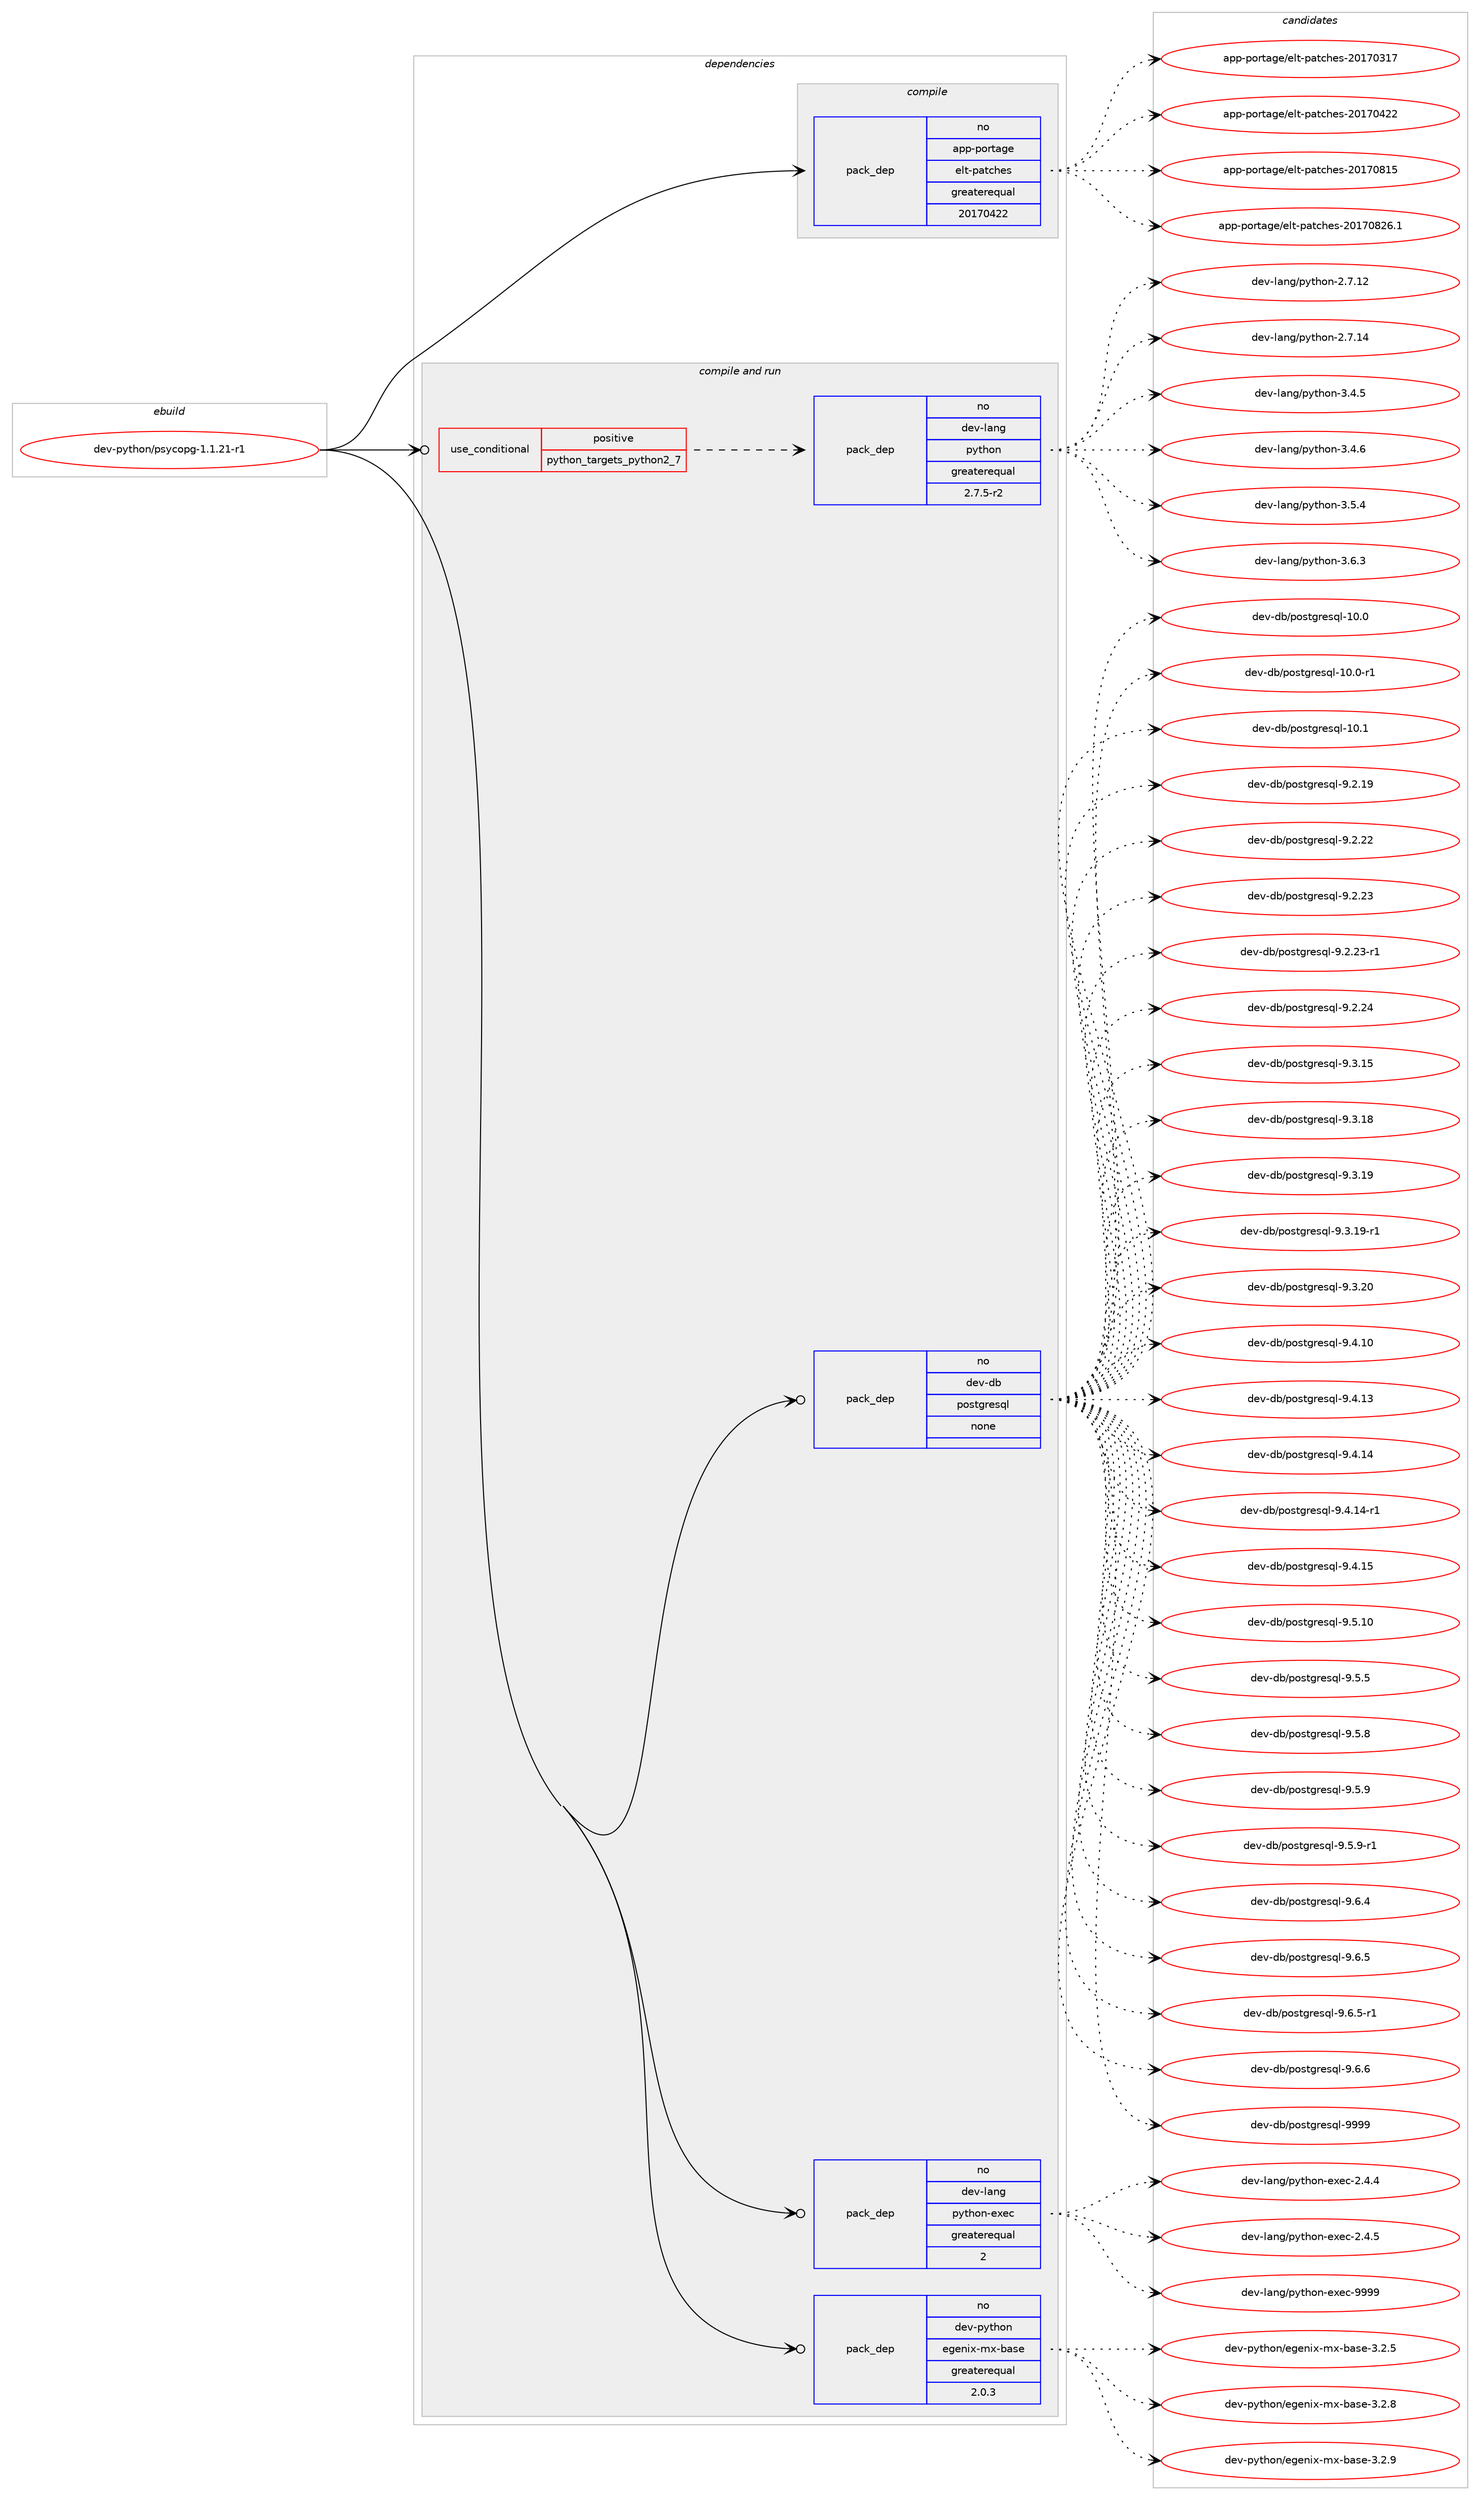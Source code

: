 digraph prolog {

# *************
# Graph options
# *************

newrank=true;
concentrate=true;
compound=true;
graph [rankdir=LR,fontname=Helvetica,fontsize=10,ranksep=1.5];#, ranksep=2.5, nodesep=0.2];
edge  [arrowhead=vee];
node  [fontname=Helvetica,fontsize=10];

# **********
# The ebuild
# **********

subgraph cluster_leftcol {
color=gray;
rank=same;
label=<<i>ebuild</i>>;
id [label="dev-python/psycopg-1.1.21-r1", color=red, width=4, href="../dev-python/psycopg-1.1.21-r1.svg"];
}

# ****************
# The dependencies
# ****************

subgraph cluster_midcol {
color=gray;
label=<<i>dependencies</i>>;
subgraph cluster_compile {
fillcolor="#eeeeee";
style=filled;
label=<<i>compile</i>>;
subgraph pack132597 {
dependency174153 [label=<<TABLE BORDER="0" CELLBORDER="1" CELLSPACING="0" CELLPADDING="4" WIDTH="220"><TR><TD ROWSPAN="6" CELLPADDING="30">pack_dep</TD></TR><TR><TD WIDTH="110">no</TD></TR><TR><TD>app-portage</TD></TR><TR><TD>elt-patches</TD></TR><TR><TD>greaterequal</TD></TR><TR><TD>20170422</TD></TR></TABLE>>, shape=none, color=blue];
}
id:e -> dependency174153:w [weight=20,style="solid",arrowhead="vee"];
}
subgraph cluster_compileandrun {
fillcolor="#eeeeee";
style=filled;
label=<<i>compile and run</i>>;
subgraph cond37647 {
dependency174154 [label=<<TABLE BORDER="0" CELLBORDER="1" CELLSPACING="0" CELLPADDING="4"><TR><TD ROWSPAN="3" CELLPADDING="10">use_conditional</TD></TR><TR><TD>positive</TD></TR><TR><TD>python_targets_python2_7</TD></TR></TABLE>>, shape=none, color=red];
subgraph pack132598 {
dependency174155 [label=<<TABLE BORDER="0" CELLBORDER="1" CELLSPACING="0" CELLPADDING="4" WIDTH="220"><TR><TD ROWSPAN="6" CELLPADDING="30">pack_dep</TD></TR><TR><TD WIDTH="110">no</TD></TR><TR><TD>dev-lang</TD></TR><TR><TD>python</TD></TR><TR><TD>greaterequal</TD></TR><TR><TD>2.7.5-r2</TD></TR></TABLE>>, shape=none, color=blue];
}
dependency174154:e -> dependency174155:w [weight=20,style="dashed",arrowhead="vee"];
}
id:e -> dependency174154:w [weight=20,style="solid",arrowhead="odotvee"];
subgraph pack132599 {
dependency174156 [label=<<TABLE BORDER="0" CELLBORDER="1" CELLSPACING="0" CELLPADDING="4" WIDTH="220"><TR><TD ROWSPAN="6" CELLPADDING="30">pack_dep</TD></TR><TR><TD WIDTH="110">no</TD></TR><TR><TD>dev-db</TD></TR><TR><TD>postgresql</TD></TR><TR><TD>none</TD></TR><TR><TD></TD></TR></TABLE>>, shape=none, color=blue];
}
id:e -> dependency174156:w [weight=20,style="solid",arrowhead="odotvee"];
subgraph pack132600 {
dependency174157 [label=<<TABLE BORDER="0" CELLBORDER="1" CELLSPACING="0" CELLPADDING="4" WIDTH="220"><TR><TD ROWSPAN="6" CELLPADDING="30">pack_dep</TD></TR><TR><TD WIDTH="110">no</TD></TR><TR><TD>dev-lang</TD></TR><TR><TD>python-exec</TD></TR><TR><TD>greaterequal</TD></TR><TR><TD>2</TD></TR></TABLE>>, shape=none, color=blue];
}
id:e -> dependency174157:w [weight=20,style="solid",arrowhead="odotvee"];
subgraph pack132601 {
dependency174158 [label=<<TABLE BORDER="0" CELLBORDER="1" CELLSPACING="0" CELLPADDING="4" WIDTH="220"><TR><TD ROWSPAN="6" CELLPADDING="30">pack_dep</TD></TR><TR><TD WIDTH="110">no</TD></TR><TR><TD>dev-python</TD></TR><TR><TD>egenix-mx-base</TD></TR><TR><TD>greaterequal</TD></TR><TR><TD>2.0.3</TD></TR></TABLE>>, shape=none, color=blue];
}
id:e -> dependency174158:w [weight=20,style="solid",arrowhead="odotvee"];
}
subgraph cluster_run {
fillcolor="#eeeeee";
style=filled;
label=<<i>run</i>>;
}
}

# **************
# The candidates
# **************

subgraph cluster_choices {
rank=same;
color=gray;
label=<<i>candidates</i>>;

subgraph choice132597 {
color=black;
nodesep=1;
choice97112112451121111141169710310147101108116451129711699104101115455048495548514955 [label="app-portage/elt-patches-20170317", color=red, width=4,href="../app-portage/elt-patches-20170317.svg"];
choice97112112451121111141169710310147101108116451129711699104101115455048495548525050 [label="app-portage/elt-patches-20170422", color=red, width=4,href="../app-portage/elt-patches-20170422.svg"];
choice97112112451121111141169710310147101108116451129711699104101115455048495548564953 [label="app-portage/elt-patches-20170815", color=red, width=4,href="../app-portage/elt-patches-20170815.svg"];
choice971121124511211111411697103101471011081164511297116991041011154550484955485650544649 [label="app-portage/elt-patches-20170826.1", color=red, width=4,href="../app-portage/elt-patches-20170826.1.svg"];
dependency174153:e -> choice97112112451121111141169710310147101108116451129711699104101115455048495548514955:w [style=dotted,weight="100"];
dependency174153:e -> choice97112112451121111141169710310147101108116451129711699104101115455048495548525050:w [style=dotted,weight="100"];
dependency174153:e -> choice97112112451121111141169710310147101108116451129711699104101115455048495548564953:w [style=dotted,weight="100"];
dependency174153:e -> choice971121124511211111411697103101471011081164511297116991041011154550484955485650544649:w [style=dotted,weight="100"];
}
subgraph choice132598 {
color=black;
nodesep=1;
choice10010111845108971101034711212111610411111045504655464950 [label="dev-lang/python-2.7.12", color=red, width=4,href="../dev-lang/python-2.7.12.svg"];
choice10010111845108971101034711212111610411111045504655464952 [label="dev-lang/python-2.7.14", color=red, width=4,href="../dev-lang/python-2.7.14.svg"];
choice100101118451089711010347112121116104111110455146524653 [label="dev-lang/python-3.4.5", color=red, width=4,href="../dev-lang/python-3.4.5.svg"];
choice100101118451089711010347112121116104111110455146524654 [label="dev-lang/python-3.4.6", color=red, width=4,href="../dev-lang/python-3.4.6.svg"];
choice100101118451089711010347112121116104111110455146534652 [label="dev-lang/python-3.5.4", color=red, width=4,href="../dev-lang/python-3.5.4.svg"];
choice100101118451089711010347112121116104111110455146544651 [label="dev-lang/python-3.6.3", color=red, width=4,href="../dev-lang/python-3.6.3.svg"];
dependency174155:e -> choice10010111845108971101034711212111610411111045504655464950:w [style=dotted,weight="100"];
dependency174155:e -> choice10010111845108971101034711212111610411111045504655464952:w [style=dotted,weight="100"];
dependency174155:e -> choice100101118451089711010347112121116104111110455146524653:w [style=dotted,weight="100"];
dependency174155:e -> choice100101118451089711010347112121116104111110455146524654:w [style=dotted,weight="100"];
dependency174155:e -> choice100101118451089711010347112121116104111110455146534652:w [style=dotted,weight="100"];
dependency174155:e -> choice100101118451089711010347112121116104111110455146544651:w [style=dotted,weight="100"];
}
subgraph choice132599 {
color=black;
nodesep=1;
choice1001011184510098471121111151161031141011151131084549484648 [label="dev-db/postgresql-10.0", color=red, width=4,href="../dev-db/postgresql-10.0.svg"];
choice10010111845100984711211111511610311410111511310845494846484511449 [label="dev-db/postgresql-10.0-r1", color=red, width=4,href="../dev-db/postgresql-10.0-r1.svg"];
choice1001011184510098471121111151161031141011151131084549484649 [label="dev-db/postgresql-10.1", color=red, width=4,href="../dev-db/postgresql-10.1.svg"];
choice10010111845100984711211111511610311410111511310845574650464957 [label="dev-db/postgresql-9.2.19", color=red, width=4,href="../dev-db/postgresql-9.2.19.svg"];
choice10010111845100984711211111511610311410111511310845574650465050 [label="dev-db/postgresql-9.2.22", color=red, width=4,href="../dev-db/postgresql-9.2.22.svg"];
choice10010111845100984711211111511610311410111511310845574650465051 [label="dev-db/postgresql-9.2.23", color=red, width=4,href="../dev-db/postgresql-9.2.23.svg"];
choice100101118451009847112111115116103114101115113108455746504650514511449 [label="dev-db/postgresql-9.2.23-r1", color=red, width=4,href="../dev-db/postgresql-9.2.23-r1.svg"];
choice10010111845100984711211111511610311410111511310845574650465052 [label="dev-db/postgresql-9.2.24", color=red, width=4,href="../dev-db/postgresql-9.2.24.svg"];
choice10010111845100984711211111511610311410111511310845574651464953 [label="dev-db/postgresql-9.3.15", color=red, width=4,href="../dev-db/postgresql-9.3.15.svg"];
choice10010111845100984711211111511610311410111511310845574651464956 [label="dev-db/postgresql-9.3.18", color=red, width=4,href="../dev-db/postgresql-9.3.18.svg"];
choice10010111845100984711211111511610311410111511310845574651464957 [label="dev-db/postgresql-9.3.19", color=red, width=4,href="../dev-db/postgresql-9.3.19.svg"];
choice100101118451009847112111115116103114101115113108455746514649574511449 [label="dev-db/postgresql-9.3.19-r1", color=red, width=4,href="../dev-db/postgresql-9.3.19-r1.svg"];
choice10010111845100984711211111511610311410111511310845574651465048 [label="dev-db/postgresql-9.3.20", color=red, width=4,href="../dev-db/postgresql-9.3.20.svg"];
choice10010111845100984711211111511610311410111511310845574652464948 [label="dev-db/postgresql-9.4.10", color=red, width=4,href="../dev-db/postgresql-9.4.10.svg"];
choice10010111845100984711211111511610311410111511310845574652464951 [label="dev-db/postgresql-9.4.13", color=red, width=4,href="../dev-db/postgresql-9.4.13.svg"];
choice10010111845100984711211111511610311410111511310845574652464952 [label="dev-db/postgresql-9.4.14", color=red, width=4,href="../dev-db/postgresql-9.4.14.svg"];
choice100101118451009847112111115116103114101115113108455746524649524511449 [label="dev-db/postgresql-9.4.14-r1", color=red, width=4,href="../dev-db/postgresql-9.4.14-r1.svg"];
choice10010111845100984711211111511610311410111511310845574652464953 [label="dev-db/postgresql-9.4.15", color=red, width=4,href="../dev-db/postgresql-9.4.15.svg"];
choice10010111845100984711211111511610311410111511310845574653464948 [label="dev-db/postgresql-9.5.10", color=red, width=4,href="../dev-db/postgresql-9.5.10.svg"];
choice100101118451009847112111115116103114101115113108455746534653 [label="dev-db/postgresql-9.5.5", color=red, width=4,href="../dev-db/postgresql-9.5.5.svg"];
choice100101118451009847112111115116103114101115113108455746534656 [label="dev-db/postgresql-9.5.8", color=red, width=4,href="../dev-db/postgresql-9.5.8.svg"];
choice100101118451009847112111115116103114101115113108455746534657 [label="dev-db/postgresql-9.5.9", color=red, width=4,href="../dev-db/postgresql-9.5.9.svg"];
choice1001011184510098471121111151161031141011151131084557465346574511449 [label="dev-db/postgresql-9.5.9-r1", color=red, width=4,href="../dev-db/postgresql-9.5.9-r1.svg"];
choice100101118451009847112111115116103114101115113108455746544652 [label="dev-db/postgresql-9.6.4", color=red, width=4,href="../dev-db/postgresql-9.6.4.svg"];
choice100101118451009847112111115116103114101115113108455746544653 [label="dev-db/postgresql-9.6.5", color=red, width=4,href="../dev-db/postgresql-9.6.5.svg"];
choice1001011184510098471121111151161031141011151131084557465446534511449 [label="dev-db/postgresql-9.6.5-r1", color=red, width=4,href="../dev-db/postgresql-9.6.5-r1.svg"];
choice100101118451009847112111115116103114101115113108455746544654 [label="dev-db/postgresql-9.6.6", color=red, width=4,href="../dev-db/postgresql-9.6.6.svg"];
choice1001011184510098471121111151161031141011151131084557575757 [label="dev-db/postgresql-9999", color=red, width=4,href="../dev-db/postgresql-9999.svg"];
dependency174156:e -> choice1001011184510098471121111151161031141011151131084549484648:w [style=dotted,weight="100"];
dependency174156:e -> choice10010111845100984711211111511610311410111511310845494846484511449:w [style=dotted,weight="100"];
dependency174156:e -> choice1001011184510098471121111151161031141011151131084549484649:w [style=dotted,weight="100"];
dependency174156:e -> choice10010111845100984711211111511610311410111511310845574650464957:w [style=dotted,weight="100"];
dependency174156:e -> choice10010111845100984711211111511610311410111511310845574650465050:w [style=dotted,weight="100"];
dependency174156:e -> choice10010111845100984711211111511610311410111511310845574650465051:w [style=dotted,weight="100"];
dependency174156:e -> choice100101118451009847112111115116103114101115113108455746504650514511449:w [style=dotted,weight="100"];
dependency174156:e -> choice10010111845100984711211111511610311410111511310845574650465052:w [style=dotted,weight="100"];
dependency174156:e -> choice10010111845100984711211111511610311410111511310845574651464953:w [style=dotted,weight="100"];
dependency174156:e -> choice10010111845100984711211111511610311410111511310845574651464956:w [style=dotted,weight="100"];
dependency174156:e -> choice10010111845100984711211111511610311410111511310845574651464957:w [style=dotted,weight="100"];
dependency174156:e -> choice100101118451009847112111115116103114101115113108455746514649574511449:w [style=dotted,weight="100"];
dependency174156:e -> choice10010111845100984711211111511610311410111511310845574651465048:w [style=dotted,weight="100"];
dependency174156:e -> choice10010111845100984711211111511610311410111511310845574652464948:w [style=dotted,weight="100"];
dependency174156:e -> choice10010111845100984711211111511610311410111511310845574652464951:w [style=dotted,weight="100"];
dependency174156:e -> choice10010111845100984711211111511610311410111511310845574652464952:w [style=dotted,weight="100"];
dependency174156:e -> choice100101118451009847112111115116103114101115113108455746524649524511449:w [style=dotted,weight="100"];
dependency174156:e -> choice10010111845100984711211111511610311410111511310845574652464953:w [style=dotted,weight="100"];
dependency174156:e -> choice10010111845100984711211111511610311410111511310845574653464948:w [style=dotted,weight="100"];
dependency174156:e -> choice100101118451009847112111115116103114101115113108455746534653:w [style=dotted,weight="100"];
dependency174156:e -> choice100101118451009847112111115116103114101115113108455746534656:w [style=dotted,weight="100"];
dependency174156:e -> choice100101118451009847112111115116103114101115113108455746534657:w [style=dotted,weight="100"];
dependency174156:e -> choice1001011184510098471121111151161031141011151131084557465346574511449:w [style=dotted,weight="100"];
dependency174156:e -> choice100101118451009847112111115116103114101115113108455746544652:w [style=dotted,weight="100"];
dependency174156:e -> choice100101118451009847112111115116103114101115113108455746544653:w [style=dotted,weight="100"];
dependency174156:e -> choice1001011184510098471121111151161031141011151131084557465446534511449:w [style=dotted,weight="100"];
dependency174156:e -> choice100101118451009847112111115116103114101115113108455746544654:w [style=dotted,weight="100"];
dependency174156:e -> choice1001011184510098471121111151161031141011151131084557575757:w [style=dotted,weight="100"];
}
subgraph choice132600 {
color=black;
nodesep=1;
choice1001011184510897110103471121211161041111104510112010199455046524652 [label="dev-lang/python-exec-2.4.4", color=red, width=4,href="../dev-lang/python-exec-2.4.4.svg"];
choice1001011184510897110103471121211161041111104510112010199455046524653 [label="dev-lang/python-exec-2.4.5", color=red, width=4,href="../dev-lang/python-exec-2.4.5.svg"];
choice10010111845108971101034711212111610411111045101120101994557575757 [label="dev-lang/python-exec-9999", color=red, width=4,href="../dev-lang/python-exec-9999.svg"];
dependency174157:e -> choice1001011184510897110103471121211161041111104510112010199455046524652:w [style=dotted,weight="100"];
dependency174157:e -> choice1001011184510897110103471121211161041111104510112010199455046524653:w [style=dotted,weight="100"];
dependency174157:e -> choice10010111845108971101034711212111610411111045101120101994557575757:w [style=dotted,weight="100"];
}
subgraph choice132601 {
color=black;
nodesep=1;
choice100101118451121211161041111104710110310111010512045109120459897115101455146504653 [label="dev-python/egenix-mx-base-3.2.5", color=red, width=4,href="../dev-python/egenix-mx-base-3.2.5.svg"];
choice100101118451121211161041111104710110310111010512045109120459897115101455146504656 [label="dev-python/egenix-mx-base-3.2.8", color=red, width=4,href="../dev-python/egenix-mx-base-3.2.8.svg"];
choice100101118451121211161041111104710110310111010512045109120459897115101455146504657 [label="dev-python/egenix-mx-base-3.2.9", color=red, width=4,href="../dev-python/egenix-mx-base-3.2.9.svg"];
dependency174158:e -> choice100101118451121211161041111104710110310111010512045109120459897115101455146504653:w [style=dotted,weight="100"];
dependency174158:e -> choice100101118451121211161041111104710110310111010512045109120459897115101455146504656:w [style=dotted,weight="100"];
dependency174158:e -> choice100101118451121211161041111104710110310111010512045109120459897115101455146504657:w [style=dotted,weight="100"];
}
}

}
